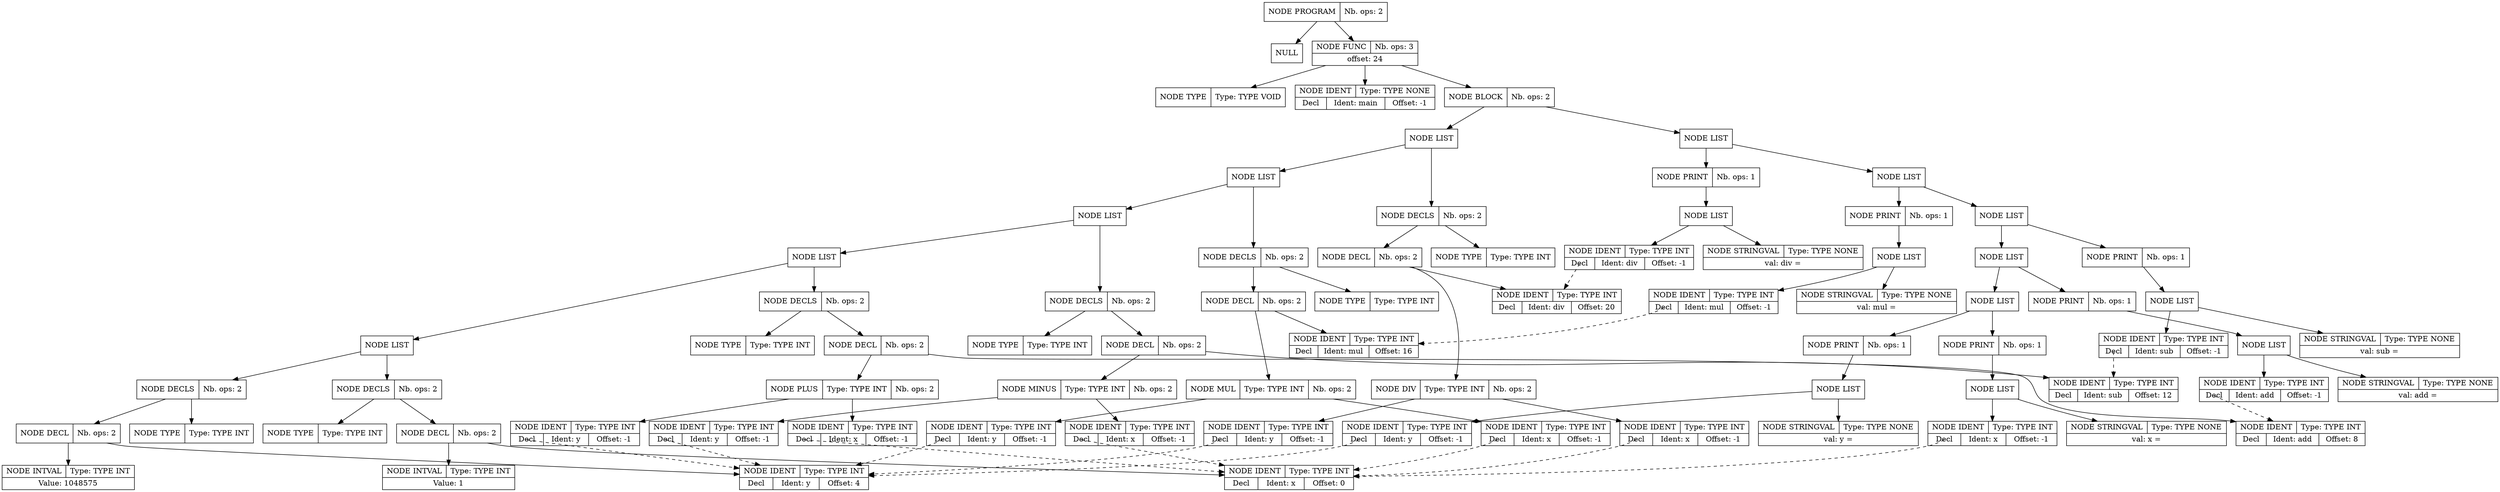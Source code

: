 digraph global_vars {
    N1 [shape=record, label="{{NODE PROGRAM|Nb. ops: 2}}"];
    N2 [shape=record, label="{{NULL}}"];
    edge[tailclip=true];
    N1 -> N2
    N3 [shape=record, label="{{NODE FUNC|Nb. ops: 3}|{offset: 24}}"];
    N4 [shape=record, label="{{NODE TYPE|Type: TYPE VOID}}"];
    edge[tailclip=true];
    N3 -> N4
    N5 [shape=record, label="{{NODE IDENT|Type: TYPE NONE}|{<decl>Decl      |Ident: main|Offset: -1}}"];
    edge[tailclip=true];
    N3 -> N5
    N6 [shape=record, label="{{NODE BLOCK|Nb. ops: 2}}"];
    N7 [shape=record, label="{{NODE LIST}}"];
    N8 [shape=record, label="{{NODE LIST}}"];
    N9 [shape=record, label="{{NODE LIST}}"];
    N10 [shape=record, label="{{NODE LIST}}"];
    N11 [shape=record, label="{{NODE LIST}}"];
    N12 [shape=record, label="{{NODE DECLS|Nb. ops: 2}}"];
    N13 [shape=record, label="{{NODE TYPE|Type: TYPE INT}}"];
    edge[tailclip=true];
    N12 -> N13
    N14 [shape=record, label="{{NODE DECL|Nb. ops: 2}}"];
    N15 [shape=record, label="{{NODE IDENT|Type: TYPE INT}|{<decl>Decl      |Ident: x|Offset: 0}}"];
    edge[tailclip=true];
    N14 -> N15
    N16 [shape=record, label="{{NODE INTVAL|Type: TYPE INT}|{Value: 1}}"];
    edge[tailclip=true];
    N14 -> N16
    edge[tailclip=true];
    N12 -> N14
    edge[tailclip=true];
    N11 -> N12
    N17 [shape=record, label="{{NODE DECLS|Nb. ops: 2}}"];
    N18 [shape=record, label="{{NODE TYPE|Type: TYPE INT}}"];
    edge[tailclip=true];
    N17 -> N18
    N19 [shape=record, label="{{NODE DECL|Nb. ops: 2}}"];
    N20 [shape=record, label="{{NODE IDENT|Type: TYPE INT}|{<decl>Decl      |Ident: y|Offset: 4}}"];
    edge[tailclip=true];
    N19 -> N20
    N21 [shape=record, label="{{NODE INTVAL|Type: TYPE INT}|{Value: 1048575}}"];
    edge[tailclip=true];
    N19 -> N21
    edge[tailclip=true];
    N17 -> N19
    edge[tailclip=true];
    N11 -> N17
    edge[tailclip=true];
    N10 -> N11
    N22 [shape=record, label="{{NODE DECLS|Nb. ops: 2}}"];
    N23 [shape=record, label="{{NODE TYPE|Type: TYPE INT}}"];
    edge[tailclip=true];
    N22 -> N23
    N24 [shape=record, label="{{NODE DECL|Nb. ops: 2}}"];
    N25 [shape=record, label="{{NODE IDENT|Type: TYPE INT}|{<decl>Decl      |Ident: add|Offset: 8}}"];
    edge[tailclip=true];
    N24 -> N25
    N26 [shape=record, label="{{NODE PLUS|Type: TYPE INT|Nb. ops: 2}}"];
    N27 [shape=record, label="{{NODE IDENT|Type: TYPE INT}|{<decl>Decl      |Ident: x|Offset: -1}}"];
    edge[tailclip=false];
    "N27":decl:c -> "N15" [style=dashed]
    edge[tailclip=true];
    N26 -> N27
    N28 [shape=record, label="{{NODE IDENT|Type: TYPE INT}|{<decl>Decl      |Ident: y|Offset: -1}}"];
    edge[tailclip=false];
    "N28":decl:c -> "N20" [style=dashed]
    edge[tailclip=true];
    N26 -> N28
    edge[tailclip=true];
    N24 -> N26
    edge[tailclip=true];
    N22 -> N24
    edge[tailclip=true];
    N10 -> N22
    edge[tailclip=true];
    N9 -> N10
    N29 [shape=record, label="{{NODE DECLS|Nb. ops: 2}}"];
    N30 [shape=record, label="{{NODE TYPE|Type: TYPE INT}}"];
    edge[tailclip=true];
    N29 -> N30
    N31 [shape=record, label="{{NODE DECL|Nb. ops: 2}}"];
    N32 [shape=record, label="{{NODE IDENT|Type: TYPE INT}|{<decl>Decl      |Ident: sub|Offset: 12}}"];
    edge[tailclip=true];
    N31 -> N32
    N33 [shape=record, label="{{NODE MINUS|Type: TYPE INT|Nb. ops: 2}}"];
    N34 [shape=record, label="{{NODE IDENT|Type: TYPE INT}|{<decl>Decl      |Ident: x|Offset: -1}}"];
    edge[tailclip=false];
    "N34":decl:c -> "N15" [style=dashed]
    edge[tailclip=true];
    N33 -> N34
    N35 [shape=record, label="{{NODE IDENT|Type: TYPE INT}|{<decl>Decl      |Ident: y|Offset: -1}}"];
    edge[tailclip=false];
    "N35":decl:c -> "N20" [style=dashed]
    edge[tailclip=true];
    N33 -> N35
    edge[tailclip=true];
    N31 -> N33
    edge[tailclip=true];
    N29 -> N31
    edge[tailclip=true];
    N9 -> N29
    edge[tailclip=true];
    N8 -> N9
    N36 [shape=record, label="{{NODE DECLS|Nb. ops: 2}}"];
    N37 [shape=record, label="{{NODE TYPE|Type: TYPE INT}}"];
    edge[tailclip=true];
    N36 -> N37
    N38 [shape=record, label="{{NODE DECL|Nb. ops: 2}}"];
    N39 [shape=record, label="{{NODE IDENT|Type: TYPE INT}|{<decl>Decl      |Ident: mul|Offset: 16}}"];
    edge[tailclip=true];
    N38 -> N39
    N40 [shape=record, label="{{NODE MUL|Type: TYPE INT|Nb. ops: 2}}"];
    N41 [shape=record, label="{{NODE IDENT|Type: TYPE INT}|{<decl>Decl      |Ident: x|Offset: -1}}"];
    edge[tailclip=false];
    "N41":decl:c -> "N15" [style=dashed]
    edge[tailclip=true];
    N40 -> N41
    N42 [shape=record, label="{{NODE IDENT|Type: TYPE INT}|{<decl>Decl      |Ident: y|Offset: -1}}"];
    edge[tailclip=false];
    "N42":decl:c -> "N20" [style=dashed]
    edge[tailclip=true];
    N40 -> N42
    edge[tailclip=true];
    N38 -> N40
    edge[tailclip=true];
    N36 -> N38
    edge[tailclip=true];
    N8 -> N36
    edge[tailclip=true];
    N7 -> N8
    N43 [shape=record, label="{{NODE DECLS|Nb. ops: 2}}"];
    N44 [shape=record, label="{{NODE TYPE|Type: TYPE INT}}"];
    edge[tailclip=true];
    N43 -> N44
    N45 [shape=record, label="{{NODE DECL|Nb. ops: 2}}"];
    N46 [shape=record, label="{{NODE IDENT|Type: TYPE INT}|{<decl>Decl      |Ident: div|Offset: 20}}"];
    edge[tailclip=true];
    N45 -> N46
    N47 [shape=record, label="{{NODE DIV|Type: TYPE INT|Nb. ops: 2}}"];
    N48 [shape=record, label="{{NODE IDENT|Type: TYPE INT}|{<decl>Decl      |Ident: x|Offset: -1}}"];
    edge[tailclip=false];
    "N48":decl:c -> "N15" [style=dashed]
    edge[tailclip=true];
    N47 -> N48
    N49 [shape=record, label="{{NODE IDENT|Type: TYPE INT}|{<decl>Decl      |Ident: y|Offset: -1}}"];
    edge[tailclip=false];
    "N49":decl:c -> "N20" [style=dashed]
    edge[tailclip=true];
    N47 -> N49
    edge[tailclip=true];
    N45 -> N47
    edge[tailclip=true];
    N43 -> N45
    edge[tailclip=true];
    N7 -> N43
    edge[tailclip=true];
    N6 -> N7
    N50 [shape=record, label="{{NODE LIST}}"];
    N51 [shape=record, label="{{NODE LIST}}"];
    N52 [shape=record, label="{{NODE LIST}}"];
    N53 [shape=record, label="{{NODE LIST}}"];
    N54 [shape=record, label="{{NODE LIST}}"];
    N55 [shape=record, label="{{NODE PRINT|Nb. ops: 1}}"];
    N56 [shape=record, label="{{NODE LIST}}"];
    N57 [shape=record, label="{{NODE STRINGVAL|Type: TYPE NONE}|{val: x = }}"];
    edge[tailclip=true];
    N56 -> N57
    N58 [shape=record, label="{{NODE IDENT|Type: TYPE INT}|{<decl>Decl      |Ident: x|Offset: -1}}"];
    edge[tailclip=false];
    "N58":decl:c -> "N15" [style=dashed]
    edge[tailclip=true];
    N56 -> N58
    edge[tailclip=true];
    N55 -> N56
    edge[tailclip=true];
    N54 -> N55
    N59 [shape=record, label="{{NODE PRINT|Nb. ops: 1}}"];
    N60 [shape=record, label="{{NODE LIST}}"];
    N61 [shape=record, label="{{NODE STRINGVAL|Type: TYPE NONE}|{val: y = }}"];
    edge[tailclip=true];
    N60 -> N61
    N62 [shape=record, label="{{NODE IDENT|Type: TYPE INT}|{<decl>Decl      |Ident: y|Offset: -1}}"];
    edge[tailclip=false];
    "N62":decl:c -> "N20" [style=dashed]
    edge[tailclip=true];
    N60 -> N62
    edge[tailclip=true];
    N59 -> N60
    edge[tailclip=true];
    N54 -> N59
    edge[tailclip=true];
    N53 -> N54
    N63 [shape=record, label="{{NODE PRINT|Nb. ops: 1}}"];
    N64 [shape=record, label="{{NODE LIST}}"];
    N65 [shape=record, label="{{NODE STRINGVAL|Type: TYPE NONE}|{val: add = }}"];
    edge[tailclip=true];
    N64 -> N65
    N66 [shape=record, label="{{NODE IDENT|Type: TYPE INT}|{<decl>Decl      |Ident: add|Offset: -1}}"];
    edge[tailclip=false];
    "N66":decl:c -> "N25" [style=dashed]
    edge[tailclip=true];
    N64 -> N66
    edge[tailclip=true];
    N63 -> N64
    edge[tailclip=true];
    N53 -> N63
    edge[tailclip=true];
    N52 -> N53
    N67 [shape=record, label="{{NODE PRINT|Nb. ops: 1}}"];
    N68 [shape=record, label="{{NODE LIST}}"];
    N69 [shape=record, label="{{NODE STRINGVAL|Type: TYPE NONE}|{val: sub = }}"];
    edge[tailclip=true];
    N68 -> N69
    N70 [shape=record, label="{{NODE IDENT|Type: TYPE INT}|{<decl>Decl      |Ident: sub|Offset: -1}}"];
    edge[tailclip=false];
    "N70":decl:c -> "N32" [style=dashed]
    edge[tailclip=true];
    N68 -> N70
    edge[tailclip=true];
    N67 -> N68
    edge[tailclip=true];
    N52 -> N67
    edge[tailclip=true];
    N51 -> N52
    N71 [shape=record, label="{{NODE PRINT|Nb. ops: 1}}"];
    N72 [shape=record, label="{{NODE LIST}}"];
    N73 [shape=record, label="{{NODE STRINGVAL|Type: TYPE NONE}|{val: mul = }}"];
    edge[tailclip=true];
    N72 -> N73
    N74 [shape=record, label="{{NODE IDENT|Type: TYPE INT}|{<decl>Decl      |Ident: mul|Offset: -1}}"];
    edge[tailclip=false];
    "N74":decl:c -> "N39" [style=dashed]
    edge[tailclip=true];
    N72 -> N74
    edge[tailclip=true];
    N71 -> N72
    edge[tailclip=true];
    N51 -> N71
    edge[tailclip=true];
    N50 -> N51
    N75 [shape=record, label="{{NODE PRINT|Nb. ops: 1}}"];
    N76 [shape=record, label="{{NODE LIST}}"];
    N77 [shape=record, label="{{NODE STRINGVAL|Type: TYPE NONE}|{val: div = }}"];
    edge[tailclip=true];
    N76 -> N77
    N78 [shape=record, label="{{NODE IDENT|Type: TYPE INT}|{<decl>Decl      |Ident: div|Offset: -1}}"];
    edge[tailclip=false];
    "N78":decl:c -> "N46" [style=dashed]
    edge[tailclip=true];
    N76 -> N78
    edge[tailclip=true];
    N75 -> N76
    edge[tailclip=true];
    N50 -> N75
    edge[tailclip=true];
    N6 -> N50
    edge[tailclip=true];
    N3 -> N6
    edge[tailclip=true];
    N1 -> N3
}